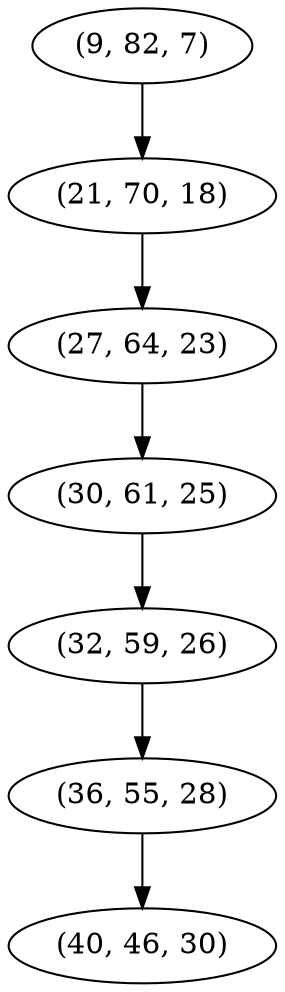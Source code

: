 digraph tree {
    "(9, 82, 7)";
    "(21, 70, 18)";
    "(27, 64, 23)";
    "(30, 61, 25)";
    "(32, 59, 26)";
    "(36, 55, 28)";
    "(40, 46, 30)";
    "(9, 82, 7)" -> "(21, 70, 18)";
    "(21, 70, 18)" -> "(27, 64, 23)";
    "(27, 64, 23)" -> "(30, 61, 25)";
    "(30, 61, 25)" -> "(32, 59, 26)";
    "(32, 59, 26)" -> "(36, 55, 28)";
    "(36, 55, 28)" -> "(40, 46, 30)";
}
